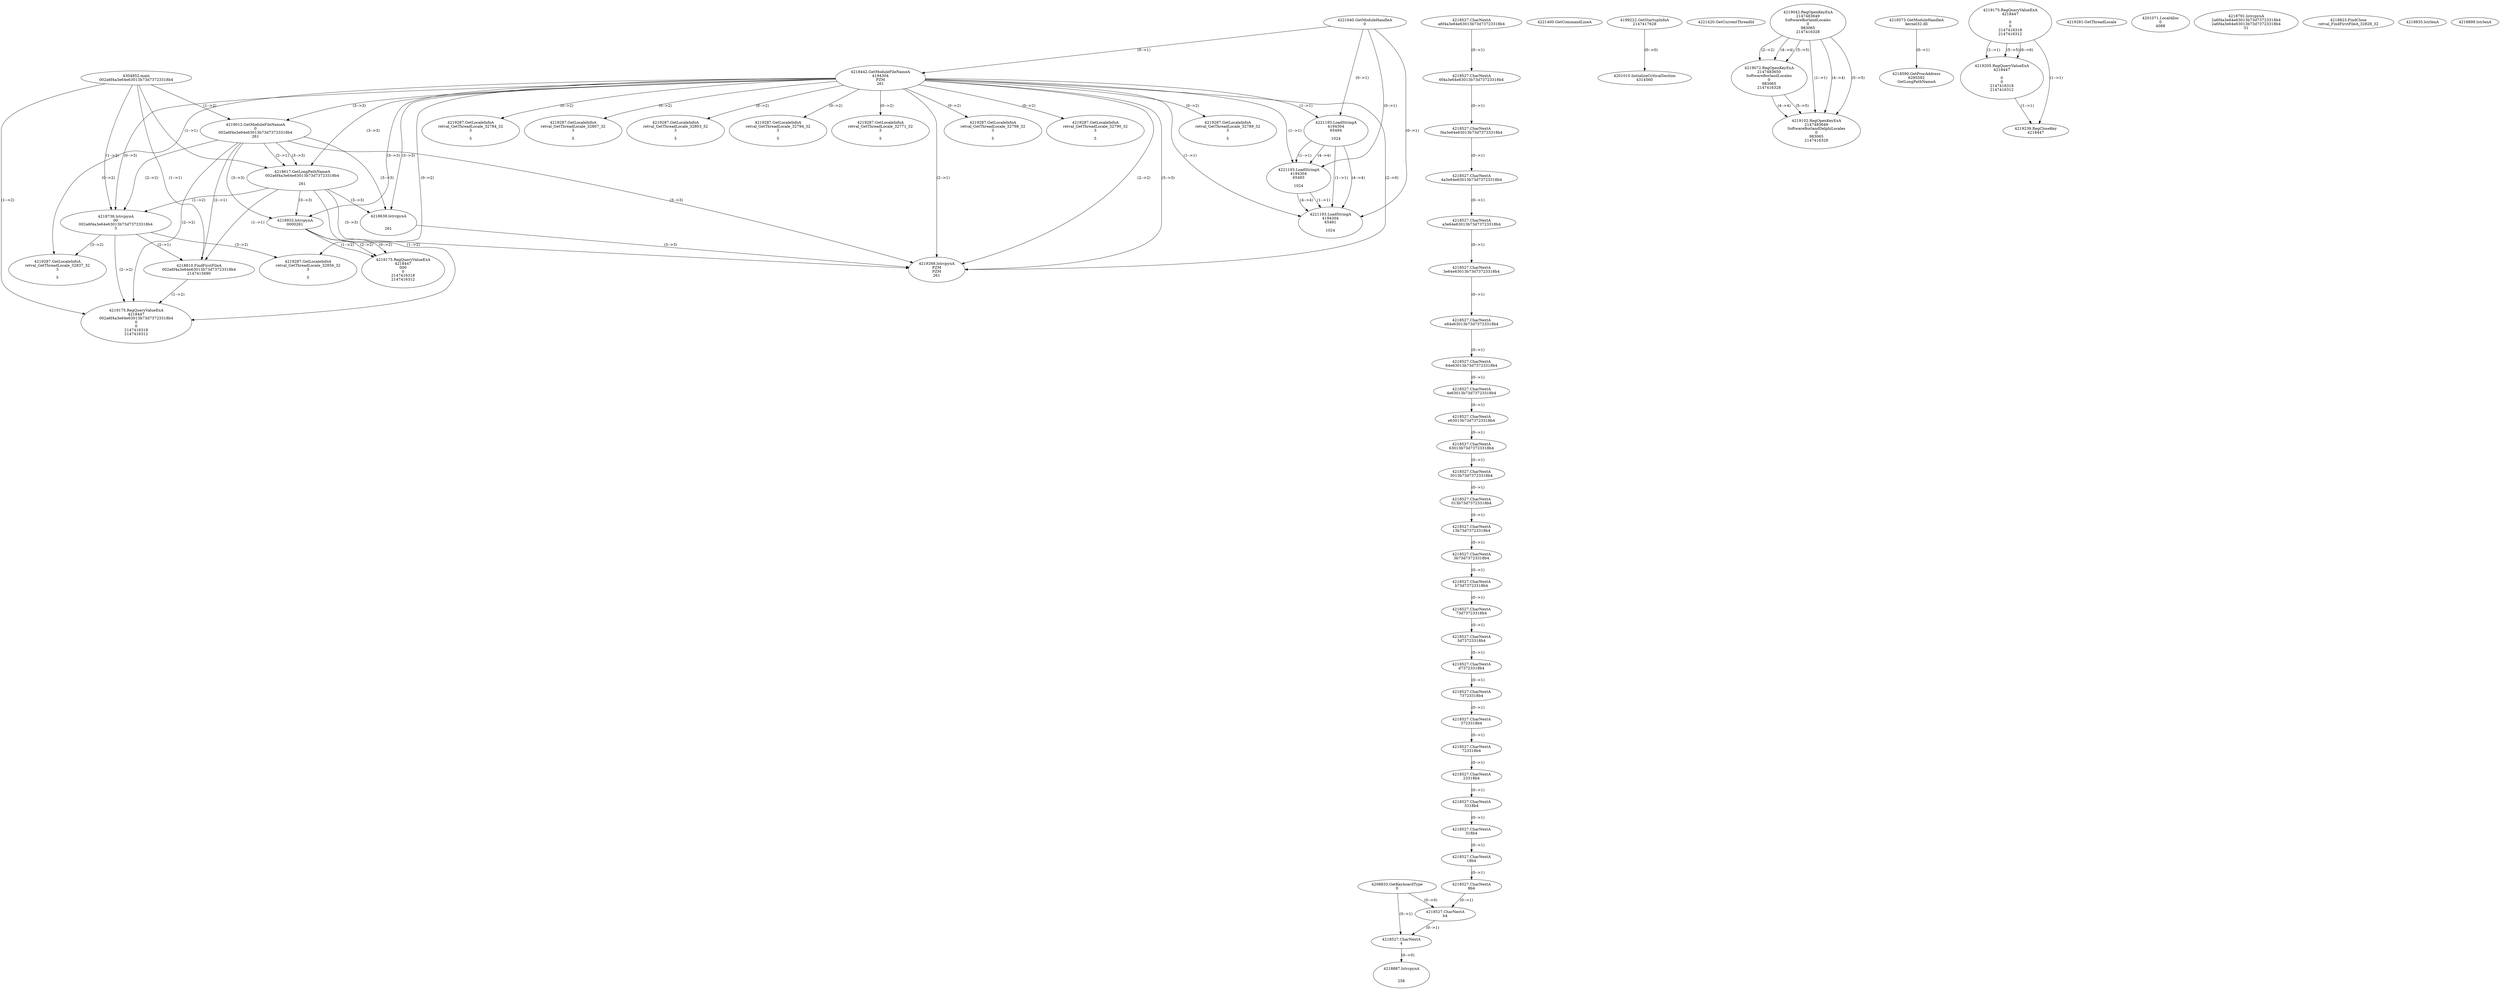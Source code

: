 // Global SCDG with merge call
digraph {
	0 [label="4304852.main
002a6f4a3e64e63013b73d73723318b4"]
	1 [label="4221640.GetModuleHandleA
0"]
	2 [label="4208833.GetKeyboardType
0"]
	3 [label="4221400.GetCommandLineA
"]
	4 [label="4199222.GetStartupInfoA
2147417628"]
	5 [label="4221420.GetCurrentThreadId
"]
	6 [label="4218442.GetModuleFileNameA
4194304
PZM
261"]
	1 -> 6 [label="(0-->1)"]
	7 [label="4219012.GetModuleFileNameA
0
002a6f4a3e64e63013b73d73723318b4
261"]
	0 -> 7 [label="(1-->2)"]
	6 -> 7 [label="(3-->3)"]
	8 [label="4219042.RegOpenKeyExA
2147483649
Software\Borland\Locales
0
983065
2147416328"]
	9 [label="4219072.RegOpenKeyExA
2147483650
Software\Borland\Locales
0
983065
2147416328"]
	8 -> 9 [label="(2-->2)"]
	8 -> 9 [label="(4-->4)"]
	8 -> 9 [label="(5-->5)"]
	10 [label="4218573.GetModuleHandleA
kernel32.dll"]
	11 [label="4218590.GetProcAddress
6295592
GetLongPathNameA"]
	10 -> 11 [label="(0-->1)"]
	12 [label="4218617.GetLongPathNameA
002a6f4a3e64e63013b73d73723318b4

261"]
	0 -> 12 [label="(1-->1)"]
	7 -> 12 [label="(2-->1)"]
	6 -> 12 [label="(3-->3)"]
	7 -> 12 [label="(3-->3)"]
	13 [label="4218638.lstrcpynA


261"]
	6 -> 13 [label="(3-->3)"]
	7 -> 13 [label="(3-->3)"]
	12 -> 13 [label="(3-->3)"]
	14 [label="4219175.RegQueryValueExA
4218447

0
0
2147416318
2147416312"]
	15 [label="4219205.RegQueryValueExA
4218447

0
0
2147416318
2147416312"]
	14 -> 15 [label="(1-->1)"]
	14 -> 15 [label="(5-->5)"]
	14 -> 15 [label="(6-->6)"]
	16 [label="4219239.RegCloseKey
4218447"]
	14 -> 16 [label="(1-->1)"]
	15 -> 16 [label="(1-->1)"]
	17 [label="4219268.lstrcpynA
PZM
PZM
261"]
	6 -> 17 [label="(2-->1)"]
	6 -> 17 [label="(2-->2)"]
	6 -> 17 [label="(3-->3)"]
	7 -> 17 [label="(3-->3)"]
	12 -> 17 [label="(3-->3)"]
	13 -> 17 [label="(3-->3)"]
	6 -> 17 [label="(2-->0)"]
	18 [label="4219281.GetThreadLocale
"]
	19 [label="4219287.GetLocaleInfoA
retval_GetThreadLocale_32789_32
3

5"]
	6 -> 19 [label="(0-->2)"]
	20 [label="4221193.LoadStringA
4194304
65494

1024"]
	1 -> 20 [label="(0-->1)"]
	6 -> 20 [label="(1-->1)"]
	21 [label="4221193.LoadStringA
4194304
65493

1024"]
	1 -> 21 [label="(0-->1)"]
	6 -> 21 [label="(1-->1)"]
	20 -> 21 [label="(1-->1)"]
	20 -> 21 [label="(4-->4)"]
	22 [label="4201010.InitializeCriticalSection
4314560"]
	4 -> 22 [label="(0-->0)"]
	23 [label="4201071.LocalAlloc
0
4088"]
	24 [label="4218738.lstrcpynA
00
002a6f4a3e64e63013b73d73723318b4
3"]
	0 -> 24 [label="(1-->2)"]
	7 -> 24 [label="(2-->2)"]
	12 -> 24 [label="(1-->2)"]
	6 -> 24 [label="(0-->3)"]
	25 [label="4218527.CharNextA
a6f4a3e64e63013b73d73723318b4"]
	26 [label="4218527.CharNextA
6f4a3e64e63013b73d73723318b4"]
	25 -> 26 [label="(0-->1)"]
	27 [label="4218527.CharNextA
f4a3e64e63013b73d73723318b4"]
	26 -> 27 [label="(0-->1)"]
	28 [label="4218527.CharNextA
4a3e64e63013b73d73723318b4"]
	27 -> 28 [label="(0-->1)"]
	29 [label="4218527.CharNextA
a3e64e63013b73d73723318b4"]
	28 -> 29 [label="(0-->1)"]
	30 [label="4218527.CharNextA
3e64e63013b73d73723318b4"]
	29 -> 30 [label="(0-->1)"]
	31 [label="4218527.CharNextA
e64e63013b73d73723318b4"]
	30 -> 31 [label="(0-->1)"]
	32 [label="4218527.CharNextA
64e63013b73d73723318b4"]
	31 -> 32 [label="(0-->1)"]
	33 [label="4218527.CharNextA
4e63013b73d73723318b4"]
	32 -> 33 [label="(0-->1)"]
	34 [label="4218527.CharNextA
e63013b73d73723318b4"]
	33 -> 34 [label="(0-->1)"]
	35 [label="4218527.CharNextA
63013b73d73723318b4"]
	34 -> 35 [label="(0-->1)"]
	36 [label="4218527.CharNextA
3013b73d73723318b4"]
	35 -> 36 [label="(0-->1)"]
	37 [label="4218527.CharNextA
013b73d73723318b4"]
	36 -> 37 [label="(0-->1)"]
	38 [label="4218527.CharNextA
13b73d73723318b4"]
	37 -> 38 [label="(0-->1)"]
	39 [label="4218527.CharNextA
3b73d73723318b4"]
	38 -> 39 [label="(0-->1)"]
	40 [label="4218527.CharNextA
b73d73723318b4"]
	39 -> 40 [label="(0-->1)"]
	41 [label="4218527.CharNextA
73d73723318b4"]
	40 -> 41 [label="(0-->1)"]
	42 [label="4218527.CharNextA
3d73723318b4"]
	41 -> 42 [label="(0-->1)"]
	43 [label="4218527.CharNextA
d73723318b4"]
	42 -> 43 [label="(0-->1)"]
	44 [label="4218527.CharNextA
73723318b4"]
	43 -> 44 [label="(0-->1)"]
	45 [label="4218527.CharNextA
3723318b4"]
	44 -> 45 [label="(0-->1)"]
	46 [label="4218527.CharNextA
723318b4"]
	45 -> 46 [label="(0-->1)"]
	47 [label="4218527.CharNextA
23318b4"]
	46 -> 47 [label="(0-->1)"]
	48 [label="4218527.CharNextA
3318b4"]
	47 -> 48 [label="(0-->1)"]
	49 [label="4218527.CharNextA
318b4"]
	48 -> 49 [label="(0-->1)"]
	50 [label="4218527.CharNextA
18b4"]
	49 -> 50 [label="(0-->1)"]
	51 [label="4218527.CharNextA
8b4"]
	50 -> 51 [label="(0-->1)"]
	52 [label="4218527.CharNextA
b4"]
	51 -> 52 [label="(0-->1)"]
	2 -> 52 [label="(0-->0)"]
	53 [label="4218527.CharNextA
4"]
	2 -> 53 [label="(0-->1)"]
	52 -> 53 [label="(0-->1)"]
	54 [label="4218791.lstrcpynA
2a6f4a3e64e63013b73d73723318b4
2a6f4a3e64e63013b73d73723318b4
31"]
	55 [label="4218810.FindFirstFileA
002a6f4a3e64e63013b73d73723318b4
2147415690"]
	0 -> 55 [label="(1-->1)"]
	7 -> 55 [label="(2-->1)"]
	12 -> 55 [label="(1-->1)"]
	24 -> 55 [label="(2-->1)"]
	56 [label="4219175.RegQueryValueExA
4218447
002a6f4a3e64e63013b73d73723318b4
0
0
2147416318
2147416312"]
	0 -> 56 [label="(1-->2)"]
	7 -> 56 [label="(2-->2)"]
	12 -> 56 [label="(1-->2)"]
	24 -> 56 [label="(2-->2)"]
	55 -> 56 [label="(1-->2)"]
	57 [label="4219287.GetLocaleInfoA
retval_GetThreadLocale_32837_32
3

5"]
	6 -> 57 [label="(0-->2)"]
	24 -> 57 [label="(3-->2)"]
	58 [label="4218823.FindClose
retval_FindFirstFileA_32828_32"]
	59 [label="4218835.lstrlenA
"]
	60 [label="4218887.lstrcpynA


258"]
	53 -> 60 [label="(0-->0)"]
	61 [label="4218899.lstrlenA
"]
	62 [label="4218933.lstrcpynA
00\
00\
261"]
	6 -> 62 [label="(3-->3)"]
	7 -> 62 [label="(3-->3)"]
	12 -> 62 [label="(3-->3)"]
	63 [label="4219175.RegQueryValueExA
4218447
00\
0
0
2147416318
2147416312"]
	62 -> 63 [label="(1-->2)"]
	62 -> 63 [label="(2-->2)"]
	62 -> 63 [label="(0-->2)"]
	64 [label="4219287.GetLocaleInfoA
retval_GetThreadLocale_32856_32
3

5"]
	6 -> 64 [label="(0-->2)"]
	24 -> 64 [label="(3-->2)"]
	65 [label="4221193.LoadStringA
4194304
65491

1024"]
	1 -> 65 [label="(0-->1)"]
	6 -> 65 [label="(1-->1)"]
	20 -> 65 [label="(1-->1)"]
	21 -> 65 [label="(1-->1)"]
	20 -> 65 [label="(4-->4)"]
	21 -> 65 [label="(4-->4)"]
	66 [label="4219287.GetLocaleInfoA
retval_GetThreadLocale_32784_32
3

5"]
	6 -> 66 [label="(0-->2)"]
	67 [label="4219287.GetLocaleInfoA
retval_GetThreadLocale_32807_32
3

5"]
	6 -> 67 [label="(0-->2)"]
	68 [label="4219287.GetLocaleInfoA
retval_GetThreadLocale_32803_32
3

5"]
	6 -> 68 [label="(0-->2)"]
	69 [label="4219102.RegOpenKeyExA
2147483649
Software\Borland\Delphi\Locales
0
983065
2147416328"]
	8 -> 69 [label="(1-->1)"]
	8 -> 69 [label="(4-->4)"]
	9 -> 69 [label="(4-->4)"]
	8 -> 69 [label="(5-->5)"]
	9 -> 69 [label="(5-->5)"]
	70 [label="4219287.GetLocaleInfoA
retval_GetThreadLocale_32794_32
3

5"]
	6 -> 70 [label="(0-->2)"]
	71 [label="4219287.GetLocaleInfoA
retval_GetThreadLocale_32771_32
3

5"]
	6 -> 71 [label="(0-->2)"]
	72 [label="4219287.GetLocaleInfoA
retval_GetThreadLocale_32798_32
3

5"]
	6 -> 72 [label="(0-->2)"]
	73 [label="4219287.GetLocaleInfoA
retval_GetThreadLocale_32790_32
3

5"]
	6 -> 73 [label="(0-->2)"]
}
